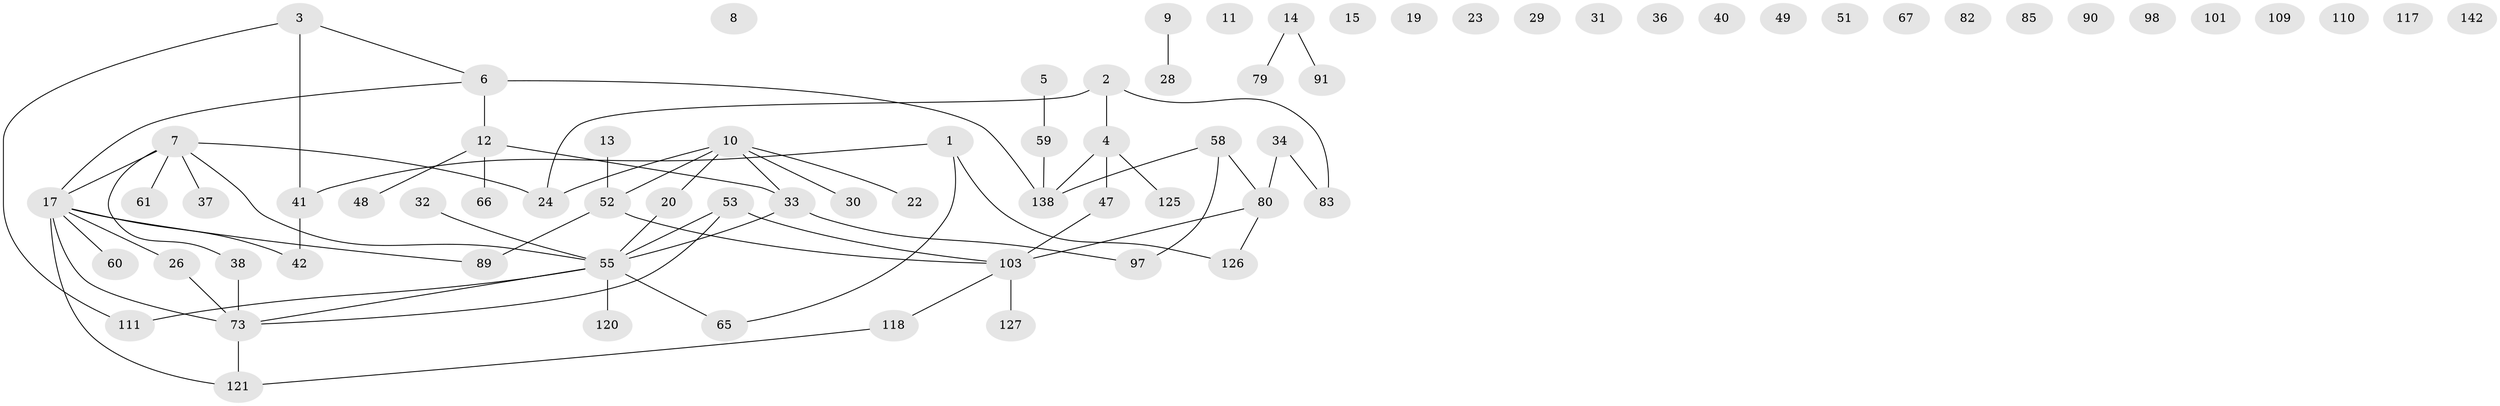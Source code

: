 // original degree distribution, {1: 0.2925170068027211, 2: 0.2857142857142857, 4: 0.08843537414965986, 5: 0.05442176870748299, 0: 0.12244897959183673, 3: 0.14285714285714285, 6: 0.013605442176870748}
// Generated by graph-tools (version 1.1) at 2025/16/03/04/25 18:16:40]
// undirected, 74 vertices, 70 edges
graph export_dot {
graph [start="1"]
  node [color=gray90,style=filled];
  1 [super="+108"];
  2 [super="+25+16"];
  3 [super="+21+35"];
  4 [super="+136+63+75"];
  5;
  6 [super="+62+39+64"];
  7 [super="+104+100+27"];
  8;
  9 [super="+46"];
  10 [super="+45+72"];
  11;
  12 [super="+18"];
  13;
  14 [super="+50"];
  15;
  17 [super="+137+116"];
  19;
  20 [super="+69"];
  22;
  23;
  24 [super="+78"];
  26;
  28 [super="+70"];
  29;
  30;
  31;
  32;
  33 [super="+43+54+44"];
  34 [super="+57"];
  36;
  37 [super="+56"];
  38;
  40;
  41 [super="+128"];
  42 [super="+119"];
  47 [super="+147"];
  48;
  49 [super="+134"];
  51 [super="+144"];
  52 [super="+81"];
  53 [super="+68"];
  55 [super="+88+130+99+114"];
  58 [super="+71"];
  59 [super="+74"];
  60;
  61 [super="+124+107"];
  65;
  66 [super="+87"];
  67 [super="+86"];
  73 [super="+139+106"];
  79;
  80 [super="+115+122"];
  82;
  83 [super="+93+84"];
  85;
  89 [super="+112"];
  90;
  91 [super="+123"];
  97;
  98;
  101;
  103 [super="+132+133+105"];
  109;
  110;
  111;
  117;
  118;
  120;
  121 [super="+129"];
  125;
  126;
  127;
  138 [super="+146"];
  142;
  1 -- 65;
  1 -- 126;
  1 -- 41;
  2 -- 4 [weight=2];
  2 -- 83;
  2 -- 24;
  3 -- 6;
  3 -- 111;
  3 -- 41;
  4 -- 47;
  4 -- 125;
  4 -- 138;
  5 -- 59;
  6 -- 17;
  6 -- 138;
  6 -- 12 [weight=2];
  7 -- 17;
  7 -- 24;
  7 -- 61;
  7 -- 55;
  7 -- 38;
  7 -- 37;
  9 -- 28;
  10 -- 33;
  10 -- 20;
  10 -- 22;
  10 -- 30;
  10 -- 24;
  10 -- 52;
  12 -- 48;
  12 -- 33 [weight=2];
  12 -- 66;
  13 -- 52;
  14 -- 79;
  14 -- 91;
  17 -- 26;
  17 -- 121;
  17 -- 89;
  17 -- 60;
  17 -- 73;
  17 -- 42;
  20 -- 55;
  26 -- 73;
  32 -- 55;
  33 -- 97;
  33 -- 55;
  34 -- 80;
  34 -- 83;
  38 -- 73;
  41 -- 42;
  47 -- 103;
  52 -- 103;
  52 -- 89;
  53 -- 103;
  53 -- 55;
  53 -- 73;
  55 -- 73;
  55 -- 111;
  55 -- 120;
  55 -- 65;
  58 -- 80;
  58 -- 97;
  58 -- 138;
  59 -- 138;
  73 -- 121;
  80 -- 126;
  80 -- 103;
  103 -- 127;
  103 -- 118;
  118 -- 121;
}
